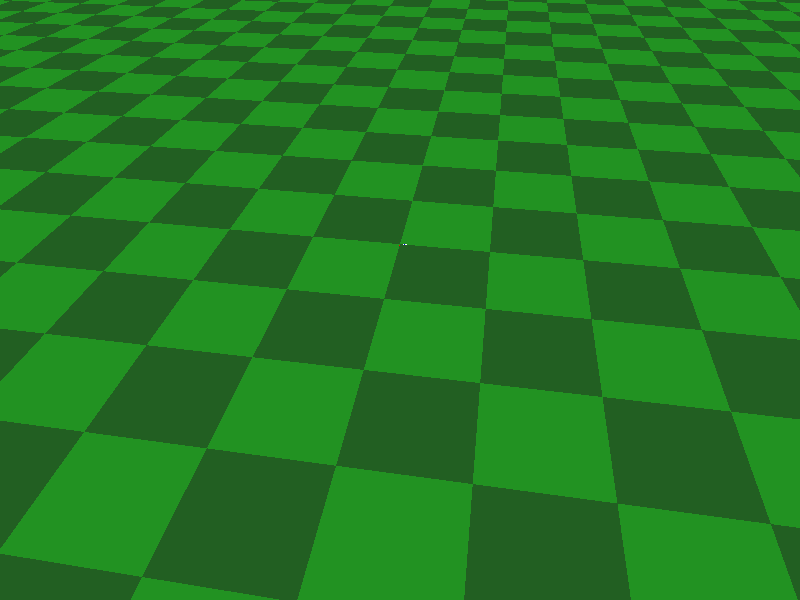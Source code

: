 #include "colors.inc"                                                           
#include "stones.inc"                                                           
#include "textures.inc"                                                         
#include "shapes.inc"                                                           
#include "glass.inc"                                                            
#include "metals.inc"                                                           
#include "woods.inc"                                                            
#declare slowRender = false;
#declare areaLightDimension = 5;
#declare useFocalBlur = false;                                                        
#declare myBrilliance = 0.2;                                                      
#declare myDiffuse = 1;                                                           
#declare myReflection = 0.09;                                                      
#declare myAmbientFactor = 0.2;


global_settings { assumed_gamma 1.8 }                                             

#if (slowRender)
  #include "rad_def.inc"
  global_settings {
    radiosity {
      Rad_Settings(Radiosity_Normal,on,on)
      brightness 1.6
      count 1000
      nearest_count 20
      minimum_reuse 0.015
      pretrace_end 0.001

    }
  }
  #default {finish{ambient 0}}
  #declare areaLightDimension = 8 ;                                                 
  #declare myAmbientFactor = 0.0;
#else
  #declare areaLightDimension = 1;
#end
    
    
    
//#declare myclock = clock;
#declare myclock = 0.1;
                                                                                  
camera {                                                                          
   location  <200 , 185,200> rotate <0,myclock * 360,0>
   look_at   <0, -40, 0>                                                            
   #if (useFocalBlur)                                                                
      focal_point < 10, 0, 7>                                                       
      aperture 0.2         // hoher Wert = viel Unschaerfe                           
      blur_samples 10      // more samples higher quality image                     
      variance  1/10000   // je kleiner je smoother                                
   #end                                                                              
}                                                                                 
    
/*                                                                                    
camera {                                                                          
   location  <60, 85,140> rotate <0,360*clock,0>
   look_at   <-20, 25, 110>                                                            
   #if (useFocalBlur)                                                                
      focal_point < 10, 0, 7>                                                       
      aperture 0.2         // hoher Wert = viel Unschaerfe                           
      blur_samples 10      // more samples higher quality image                     
      variance  1/10000   // je kleiner je smoother                                
   #end                                                                              
}                                                                                 
*/                                                                                  
                                                                                  
light_source {                                                                    
   <95, 170, -35>                                                                     
   color red 1 green 1 blue 1                                               
   area_light <9, 0, 0>, <0, 0, 9>, areaLightDimension, areaLightDimension        
}                                                                                 
                                                                                  
                                                                                  
// floor                                                                          
//plane { <0, 1, 0>, 0  texture{pigment{checker color Gray40 color Gray80 }         
//        finish {ambient 0.0  diffuse 0.8 } scale 5}}                                      
//plane { <0, 1, 0>, 0  texture{normal{bumps 0.1 } pigment{checker color <0.1,0.3,0.1> color <0.1,0.5,0.1> scale 10 }         
//        finish {ambient 0.0 reflection{0.2}  diffuse 0.8 } scale 5}}                                      
plane { <0, 1, 0>, 0  texture{normal{bumps 0.15 scale 3 } pigment{checker color <0.1,0.3,0.1> color <0.1,0.5,0.1> scale 10 }         
        finish {ambient 0.0 reflection{0.00} specular albedo 0.1 roughness 0.5   diffuse 0.5  } scale 5}}                                      
		
		
		
		
// sky                                                                            
plane { <0, 1, 0>, 1000  pigment{color red 1 green 1 blue 1 }                      
       finish {ambient 0  diffuse 0.9 }}                                          
                                                                                  
// Koordinatensystem                                                              
cylinder{<0,0.1,0> <5,0.1,0> 0.1 pigment{checker color Red color White}}          
cylinder{<0,0.1,0> <0,5.1,0> 0.1 pigment{checker color Green color White}}        
cylinder{<0,0.1,0> <0,0.1,5> 0.1 pigment{checker color Blue color White}}         

                    
#declare MDPyramid = intersection {
   plane { < 1, 0,  0>, 0  rotate <  0, 0,  45> translate <  1, 0,  0>}
   plane { <-1, 0,  0>, 0  rotate <  0, 0, -45>  translate < -1, 0,  0>}
   plane { < 0, 0,  1>, 0  rotate <-45, 0,   0> translate <  0, 0,  1>}
   plane { < 0, 0, -1>, 0  rotate < 45, 0,   0> translate <  0, 0,  -1>}
   plane { <0, -1, 0>, 0 }                
   translate <0 ,0, 0>
   
   bounded_by {box {<-1,0,-1>, <1,1,1>}}
}                             

#declare MDPyramid8 = intersection {
   plane { < 1, 0,  0>, 0  rotate <  0, 0,  45> translate <  1, 0,  0> rotate y*0}
   plane { < 1, 0,  0>, 0  rotate <  0, 0,  45> translate <  1, 0,  0> rotate y*45}
   plane { < 1, 0,  0>, 0  rotate <  0, 0,  45> translate <  1, 0,  0> rotate y*90}
   plane { < 1, 0,  0>, 0  rotate <  0, 0,  45> translate <  1, 0,  0> rotate y*135}
   plane { < 1, 0,  0>, 0  rotate <  0, 0,  45> translate <  1, 0,  0> rotate y*180}
   plane { < 1, 0,  0>, 0  rotate <  0, 0,  45> translate <  1, 0,  0> rotate y*225}
   plane { < 1, 0,  0>, 0  rotate <  0, 0,  45> translate <  1, 0,  0> rotate y*270}
   plane { < 1, 0,  0>, 0  rotate <  0, 0,  45> translate <  1, 0,  0> rotate y*315}

   plane { <0, -1, 0>, 0 }                
   translate <0 ,0, 0>
   rotate y*22.5
   scale sqrt(2)/1.0823922 * x  // so the edges are at 1,1 
   scale sqrt(2)/1.0823922 * z 
   bounded_by {box {<-1.5,0,-1.5>, <1.5,1,1.5>}}
}                             
          
#declare MDPrague = intersection {
   plane { < 1, 0,  0>, 0  rotate <  0, 0,  45> translate <  1, 0,  0>}
   plane { <-1, 0,  0>, 0  rotate <  0, 0, -45>  translate < -1, 0,  0>}
   plane { < 0, 0,  1>, 0  rotate <-(90-degrees(atan2(0.5,1))), 0,   0> translate <  0, 0,  1>}
   plane { < 0, 0, -1>, 0  rotate < (90-degrees(atan2(0.5,1))), 0,   0> translate <  0, 0,  -1>}
   plane { <0, -1, 0>, 0 }                
   translate <0 ,0, 0>
   
   bounded_by {box {<-1,0,-1>, <1,1,1>}}
}                             
                    
#declare MDRoof = prism {linear_sweep linear_spline 0, 1, 4,  <-1,0>, <1,0>, <0,1>, <-1,0> rotate <-90,0,0> translate<0, 0, 1>  }

// z-Achse ist das Zylinderzentrum
#declare MDPortal = union{box{<-1,-1,-1>,<1,0,1>} cylinder{<0,0,-1>,<0,0,1>,1}}

// z-Achse ist das Zylinderzentrum
#declare MDClock = union{cylinder{<0,0,-1>,<0,0,1>,1 pigment{color White}} 
                    sphere{<0,0.7,1>,0.15 pigment{color Black} finish { phong albedo 0.9 phong_size 40 } } 
                    sphere{<0,-0.7,1>,0.15 pigment{color Black} finish { phong albedo 0.9 phong_size 40 } }
                    sphere{<0.7,0,1>,0.15 pigment{color Black} finish { phong albedo 0.9 phong_size 40 } }
                    sphere{<-0.7,0,1>,0.15 pigment{color Black} finish { phong albedo 0.9 phong_size 40 } } }
                    
// ####################################################
// ####################################################
// Ab hier gehts los
// ####################################################
// ####################################################

//object{ MDRoof pigment {Yellow} scale <10, 10 , 10> translate <0, 0, 20> }

